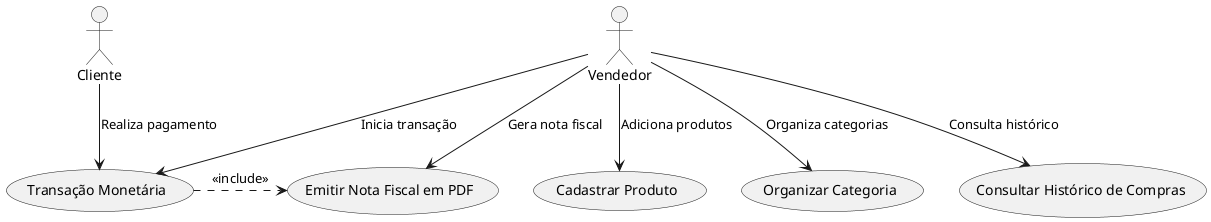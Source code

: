 @startuml
actor Vendedor
actor Cliente

usecase "Cadastrar Produto" as UC1
usecase "Organizar Categoria" as UC2
usecase "Transação Monetária" as UC3
usecase "Emitir Nota Fiscal em PDF" as UC4
usecase "Consultar Histórico de Compras" as UC5

Vendedor --> UC1 : "Adiciona produtos"
Vendedor --> UC2 : "Organiza categorias"
Vendedor --> UC3 : "Inicia transação"
Vendedor --> UC4 : "Gera nota fiscal"
Vendedor --> UC5 : "Consulta histórico"

Cliente --> UC3 : "Realiza pagamento"

UC3 .> UC4 : <<include>>

@enduml
